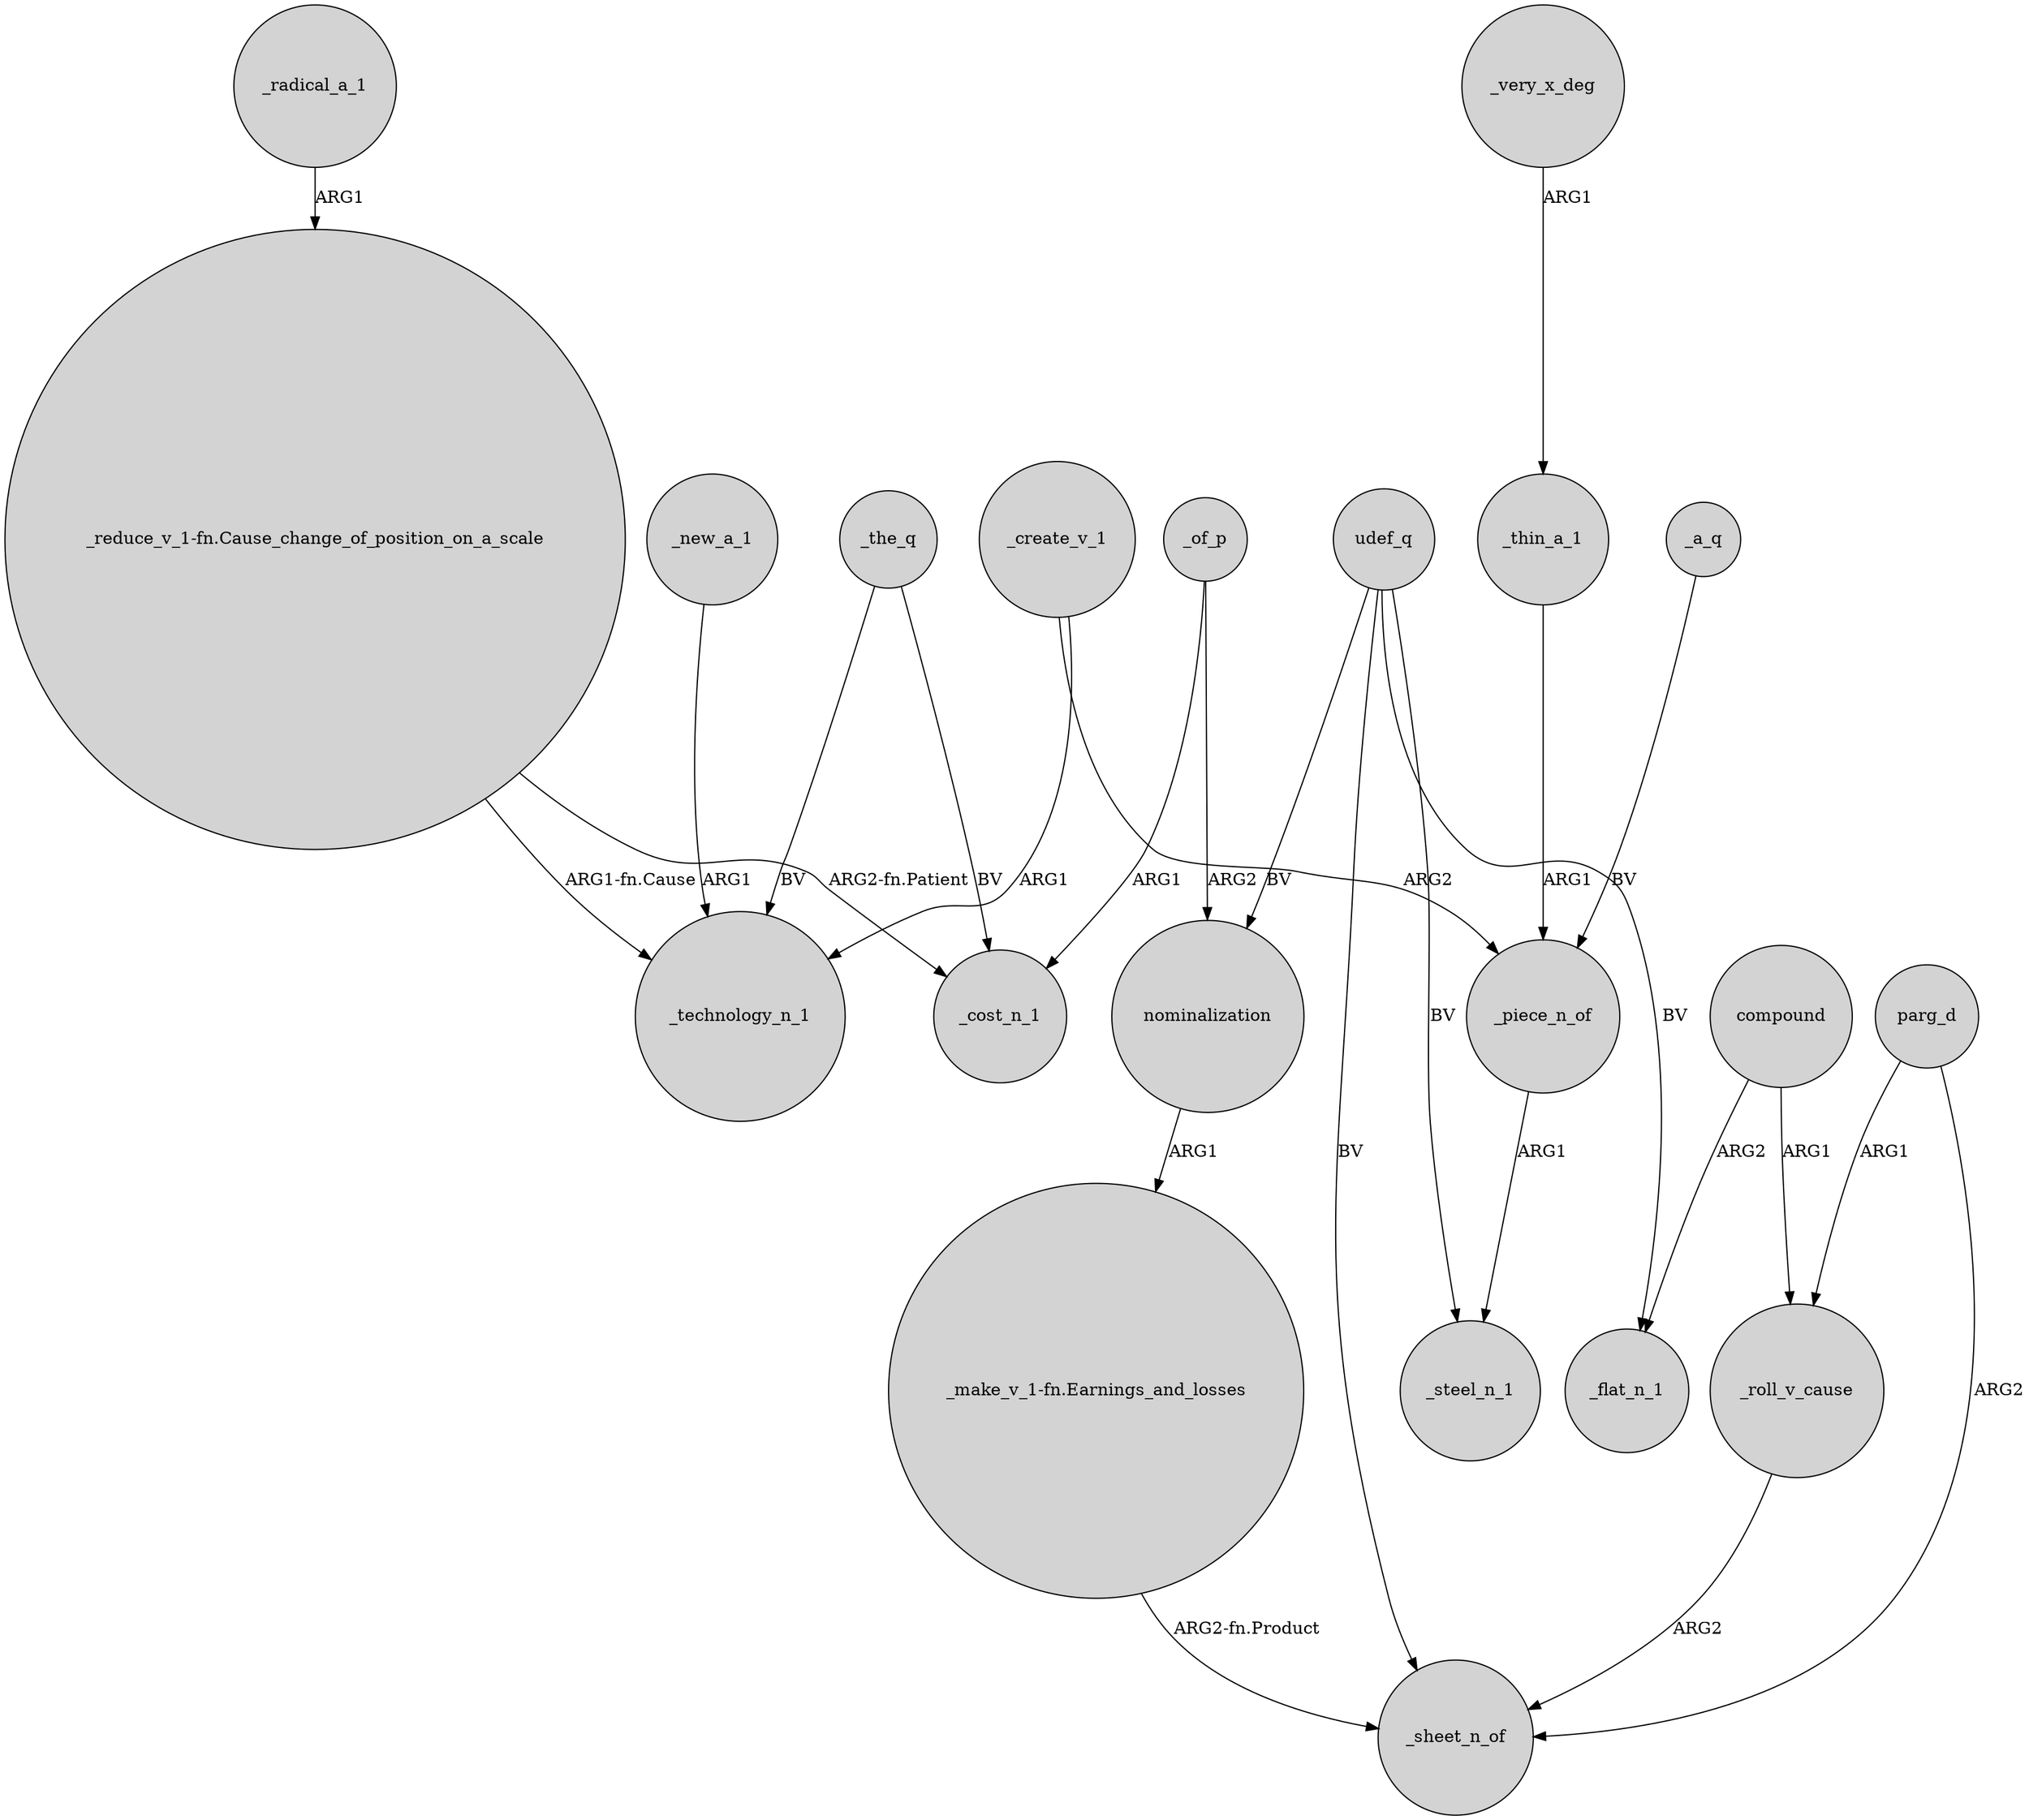 digraph {
	node [shape=circle style=filled]
	_radical_a_1 -> "_reduce_v_1-fn.Cause_change_of_position_on_a_scale" [label=ARG1]
	_roll_v_cause -> _sheet_n_of [label=ARG2]
	compound -> _roll_v_cause [label=ARG1]
	udef_q -> _sheet_n_of [label=BV]
	parg_d -> _roll_v_cause [label=ARG1]
	udef_q -> _flat_n_1 [label=BV]
	_very_x_deg -> _thin_a_1 [label=ARG1]
	_new_a_1 -> _technology_n_1 [label=ARG1]
	_the_q -> _technology_n_1 [label=BV]
	udef_q -> _steel_n_1 [label=BV]
	_the_q -> _cost_n_1 [label=BV]
	_piece_n_of -> _steel_n_1 [label=ARG1]
	_of_p -> _cost_n_1 [label=ARG1]
	"_reduce_v_1-fn.Cause_change_of_position_on_a_scale" -> _cost_n_1 [label="ARG2-fn.Patient"]
	nominalization -> "_make_v_1-fn.Earnings_and_losses" [label=ARG1]
	_of_p -> nominalization [label=ARG2]
	"_make_v_1-fn.Earnings_and_losses" -> _sheet_n_of [label="ARG2-fn.Product"]
	udef_q -> nominalization [label=BV]
	_create_v_1 -> _technology_n_1 [label=ARG1]
	parg_d -> _sheet_n_of [label=ARG2]
	_create_v_1 -> _piece_n_of [label=ARG2]
	_thin_a_1 -> _piece_n_of [label=ARG1]
	_a_q -> _piece_n_of [label=BV]
	"_reduce_v_1-fn.Cause_change_of_position_on_a_scale" -> _technology_n_1 [label="ARG1-fn.Cause"]
	compound -> _flat_n_1 [label=ARG2]
}
